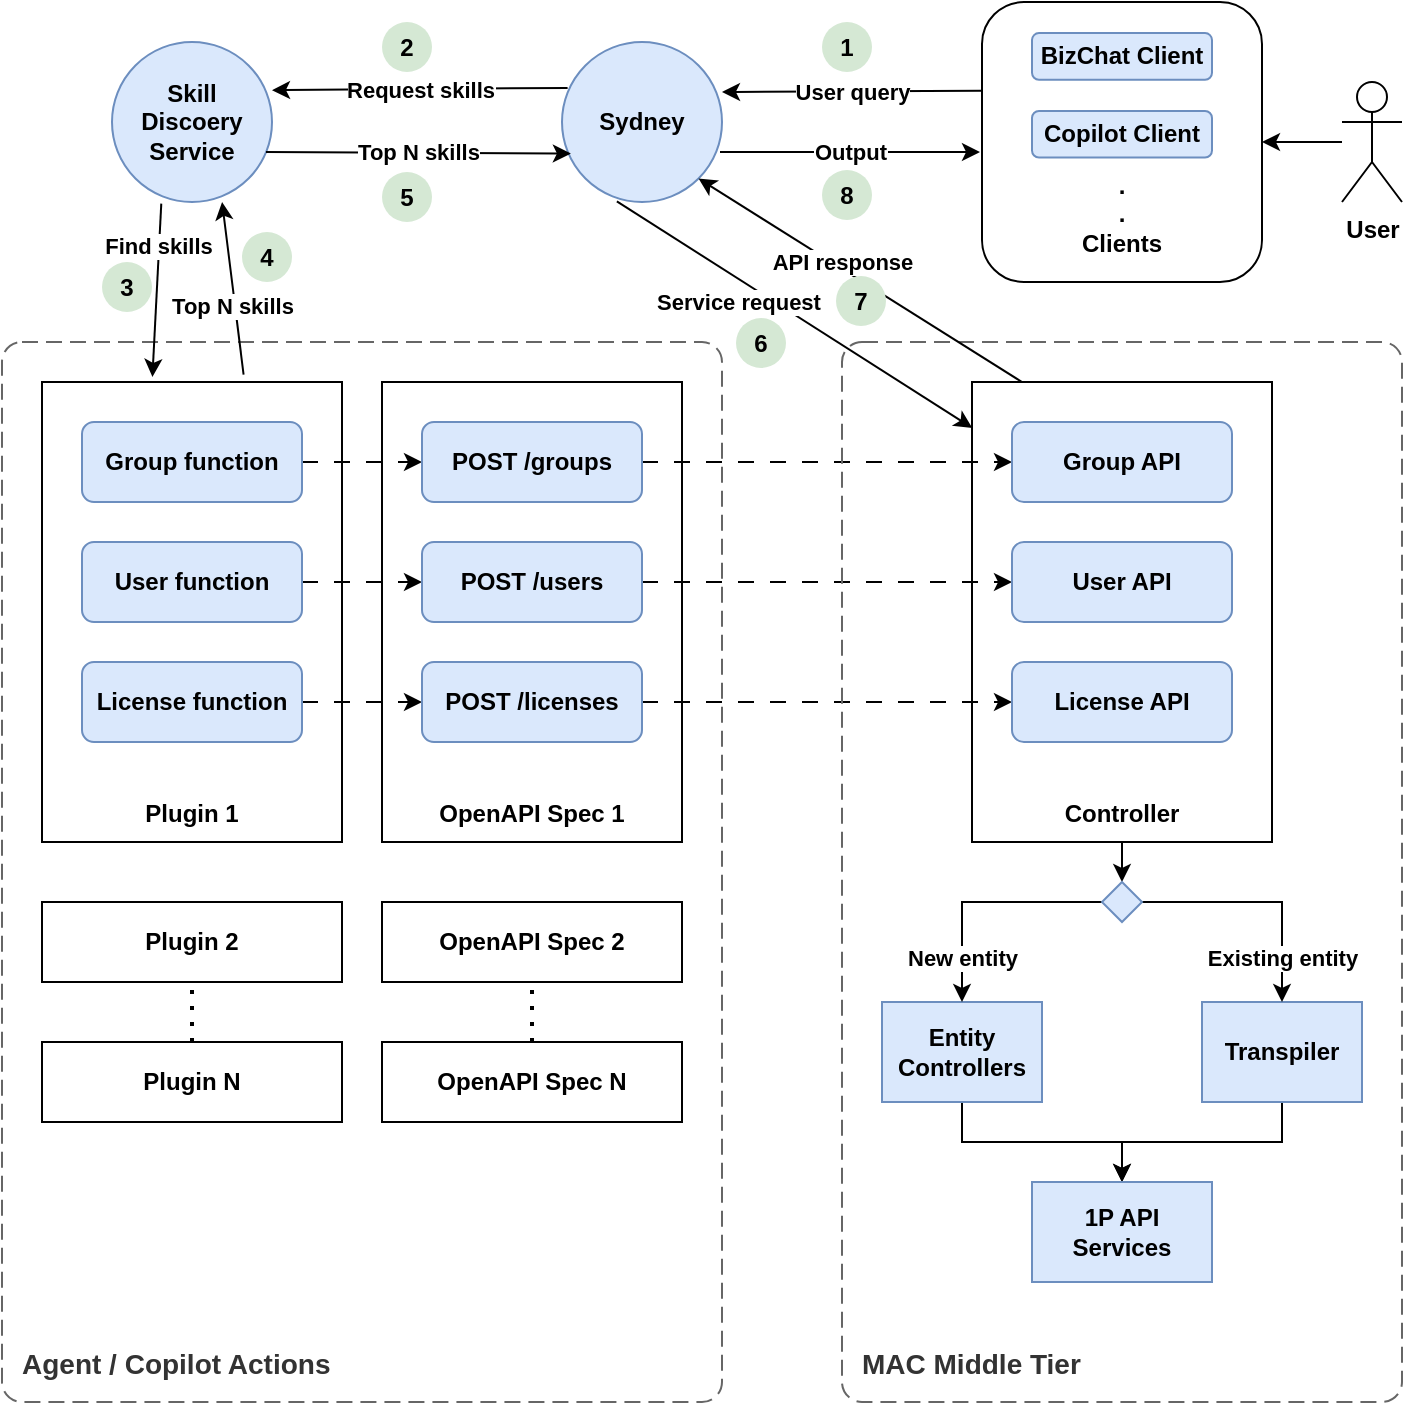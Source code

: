 <mxfile version="26.2.14">
  <diagram name="Page-1" id="gsAA_x2AmwMPpX9QK6pI">
    <mxGraphModel dx="1097" dy="787" grid="1" gridSize="10" guides="1" tooltips="1" connect="1" arrows="1" fold="1" page="1" pageScale="1" pageWidth="1100" pageHeight="850" math="0" shadow="0">
      <root>
        <mxCell id="0" />
        <mxCell id="1" parent="0" />
        <mxCell id="VzQWcdHN6KajTlkhCIZY-22" style="edgeStyle=orthogonalEdgeStyle;rounded=0;orthogonalLoop=1;jettySize=auto;html=1;entryX=1;entryY=0.5;entryDx=0;entryDy=0;" edge="1" parent="1" source="Ui89_GNkMSa7xBhE7grA-1" target="VzQWcdHN6KajTlkhCIZY-1">
          <mxGeometry relative="1" as="geometry" />
        </mxCell>
        <mxCell id="Ui89_GNkMSa7xBhE7grA-1" value="User" style="shape=umlActor;verticalLabelPosition=bottom;verticalAlign=top;html=1;outlineConnect=0;fontStyle=1" parent="1" vertex="1">
          <mxGeometry x="750" y="140" width="30" height="60" as="geometry" />
        </mxCell>
        <mxCell id="Ui89_GNkMSa7xBhE7grA-7" value="Sydney" style="ellipse;whiteSpace=wrap;html=1;aspect=fixed;fontStyle=1;fillColor=#dae8fc;strokeColor=#6c8ebf;" parent="1" vertex="1">
          <mxGeometry x="360" y="120" width="80" height="80" as="geometry" />
        </mxCell>
        <object placeholders="1" c4Name="Agent / Copilot Actions" label="&lt;font style=&quot;font-size: 14px&quot;&gt;&lt;b&gt;&lt;div style=&quot;text-align: right&quot;&gt;%c4Name%&lt;/div&gt;&lt;/b&gt;&lt;/font&gt;" id="Ui89_GNkMSa7xBhE7grA-9">
          <mxCell style="rounded=1;fontSize=11;whiteSpace=wrap;html=1;dashed=1;arcSize=20;fillColor=none;strokeColor=#666666;fontColor=#333333;labelBackgroundColor=none;align=left;verticalAlign=bottom;labelBorderColor=none;spacingTop=0;spacing=10;dashPattern=8 4;metaEdit=1;rotatable=0;perimeter=rectanglePerimeter;noLabel=0;labelPadding=0;allowArrows=0;connectable=0;expand=0;recursiveResize=0;editable=1;pointerEvents=0;absoluteArcSize=1;points=[[0.25,0,0],[0.5,0,0],[0.75,0,0],[1,0.25,0],[1,0.5,0],[1,0.75,0],[0.75,1,0],[0.5,1,0],[0.25,1,0],[0,0.75,0],[0,0.5,0],[0,0.25,0]];" parent="1" vertex="1">
            <mxGeometry x="80" y="270" width="360" height="530" as="geometry" />
          </mxCell>
        </object>
        <mxCell id="Ui89_GNkMSa7xBhE7grA-10" value="&lt;div&gt;&lt;br&gt;&lt;/div&gt;&lt;div&gt;&lt;br&gt;&lt;/div&gt;&lt;div&gt;&lt;br&gt;&lt;/div&gt;&lt;div&gt;&lt;br&gt;&lt;/div&gt;&lt;div&gt;&lt;br&gt;&lt;/div&gt;&lt;div&gt;&lt;br&gt;&lt;/div&gt;&lt;div&gt;&lt;br&gt;&lt;/div&gt;&lt;div&gt;&lt;br&gt;&lt;/div&gt;&lt;div&gt;&lt;br&gt;&lt;/div&gt;&lt;div&gt;&lt;br&gt;&lt;/div&gt;&lt;div&gt;&lt;br&gt;&lt;/div&gt;&lt;div&gt;&lt;br&gt;&lt;/div&gt;&lt;div&gt;&lt;br&gt;&lt;/div&gt;&lt;div&gt;&lt;br&gt;&lt;/div&gt;&lt;b&gt;Plugin 1&lt;/b&gt;" style="rounded=0;whiteSpace=wrap;html=1;" parent="1" vertex="1">
          <mxGeometry x="100" y="290" width="150" height="230" as="geometry" />
        </mxCell>
        <mxCell id="Ui89_GNkMSa7xBhE7grA-11" value="&lt;b&gt;Plugin 2&lt;/b&gt;" style="rounded=0;whiteSpace=wrap;html=1;" parent="1" vertex="1">
          <mxGeometry x="100" y="550" width="150" height="40" as="geometry" />
        </mxCell>
        <mxCell id="Ui89_GNkMSa7xBhE7grA-12" value="&lt;b&gt;Plugin N&lt;/b&gt;" style="rounded=0;whiteSpace=wrap;html=1;" parent="1" vertex="1">
          <mxGeometry x="100" y="620" width="150" height="40" as="geometry" />
        </mxCell>
        <mxCell id="Ui89_GNkMSa7xBhE7grA-13" value="" style="endArrow=none;dashed=1;html=1;dashPattern=1 3;strokeWidth=2;rounded=0;entryX=0.5;entryY=1;entryDx=0;entryDy=0;exitX=0.5;exitY=0;exitDx=0;exitDy=0;" parent="1" source="Ui89_GNkMSa7xBhE7grA-12" target="Ui89_GNkMSa7xBhE7grA-11" edge="1">
          <mxGeometry width="50" height="50" relative="1" as="geometry">
            <mxPoint x="190" y="620" as="sourcePoint" />
            <mxPoint x="470" y="490" as="targetPoint" />
          </mxGeometry>
        </mxCell>
        <mxCell id="Ui89_GNkMSa7xBhE7grA-21" value="&lt;div&gt;&lt;br&gt;&lt;/div&gt;&lt;div&gt;&lt;br&gt;&lt;/div&gt;&lt;div&gt;&lt;br&gt;&lt;/div&gt;&lt;div&gt;&lt;br&gt;&lt;/div&gt;&lt;div&gt;&lt;br&gt;&lt;/div&gt;&lt;div&gt;&lt;br&gt;&lt;/div&gt;&lt;div&gt;&lt;br&gt;&lt;/div&gt;&lt;div&gt;&lt;br&gt;&lt;/div&gt;&lt;div&gt;&lt;br&gt;&lt;/div&gt;&lt;div&gt;&lt;br&gt;&lt;/div&gt;&lt;div&gt;&lt;br&gt;&lt;/div&gt;&lt;div&gt;&lt;br&gt;&lt;/div&gt;&lt;div&gt;&lt;br&gt;&lt;/div&gt;&lt;div&gt;&lt;br&gt;&lt;/div&gt;&lt;b&gt;OpenAPI Spec 1&lt;/b&gt;" style="rounded=0;whiteSpace=wrap;html=1;" parent="1" vertex="1">
          <mxGeometry x="270" y="290" width="150" height="230" as="geometry" />
        </mxCell>
        <mxCell id="VzQWcdHN6KajTlkhCIZY-28" style="edgeStyle=orthogonalEdgeStyle;rounded=0;orthogonalLoop=1;jettySize=auto;html=1;entryX=0;entryY=0.5;entryDx=0;entryDy=0;dashed=1;dashPattern=8 8;" edge="1" parent="1" source="Ui89_GNkMSa7xBhE7grA-14" target="Ui89_GNkMSa7xBhE7grA-25">
          <mxGeometry relative="1" as="geometry" />
        </mxCell>
        <mxCell id="Ui89_GNkMSa7xBhE7grA-14" value="&lt;b&gt;Group function&lt;/b&gt;" style="rounded=1;whiteSpace=wrap;html=1;fillColor=#dae8fc;strokeColor=#6c8ebf;" parent="1" vertex="1">
          <mxGeometry x="120" y="310" width="110" height="40" as="geometry" />
        </mxCell>
        <mxCell id="VzQWcdHN6KajTlkhCIZY-30" style="edgeStyle=orthogonalEdgeStyle;rounded=0;orthogonalLoop=1;jettySize=auto;html=1;entryX=0;entryY=0.5;entryDx=0;entryDy=0;dashed=1;dashPattern=8 8;" edge="1" parent="1" source="Ui89_GNkMSa7xBhE7grA-15" target="Ui89_GNkMSa7xBhE7grA-26">
          <mxGeometry relative="1" as="geometry" />
        </mxCell>
        <mxCell id="Ui89_GNkMSa7xBhE7grA-15" value="&lt;b&gt;License function&lt;/b&gt;" style="rounded=1;whiteSpace=wrap;html=1;fillColor=#dae8fc;strokeColor=#6c8ebf;" parent="1" vertex="1">
          <mxGeometry x="120" y="430" width="110" height="40" as="geometry" />
        </mxCell>
        <mxCell id="VzQWcdHN6KajTlkhCIZY-29" style="edgeStyle=orthogonalEdgeStyle;rounded=0;orthogonalLoop=1;jettySize=auto;html=1;entryX=0;entryY=0.5;entryDx=0;entryDy=0;dashed=1;dashPattern=8 8;" edge="1" parent="1" source="Ui89_GNkMSa7xBhE7grA-16" target="Ui89_GNkMSa7xBhE7grA-27">
          <mxGeometry relative="1" as="geometry" />
        </mxCell>
        <mxCell id="Ui89_GNkMSa7xBhE7grA-16" value="&lt;b&gt;User function&lt;/b&gt;" style="rounded=1;whiteSpace=wrap;html=1;fillColor=#dae8fc;strokeColor=#6c8ebf;" parent="1" vertex="1">
          <mxGeometry x="120" y="370" width="110" height="40" as="geometry" />
        </mxCell>
        <mxCell id="Ui89_GNkMSa7xBhE7grA-18" value="&lt;div&gt;Skill Discoery Service&lt;/div&gt;" style="ellipse;whiteSpace=wrap;html=1;aspect=fixed;fontStyle=1;fillColor=#dae8fc;strokeColor=#6c8ebf;" parent="1" vertex="1">
          <mxGeometry x="135" y="120" width="80" height="80" as="geometry" />
        </mxCell>
        <mxCell id="Ui89_GNkMSa7xBhE7grA-22" value="&lt;b&gt;OpenAPI Spec 2&lt;/b&gt;" style="rounded=0;whiteSpace=wrap;html=1;" parent="1" vertex="1">
          <mxGeometry x="270" y="550" width="150" height="40" as="geometry" />
        </mxCell>
        <mxCell id="Ui89_GNkMSa7xBhE7grA-23" value="&lt;b&gt;OpenAPI Spec N&lt;/b&gt;" style="rounded=0;whiteSpace=wrap;html=1;" parent="1" vertex="1">
          <mxGeometry x="270" y="620" width="150" height="40" as="geometry" />
        </mxCell>
        <mxCell id="Ui89_GNkMSa7xBhE7grA-30" value="&lt;div&gt;&lt;br&gt;&lt;/div&gt;&lt;div&gt;&lt;br&gt;&lt;/div&gt;&lt;div&gt;&lt;br&gt;&lt;/div&gt;&lt;div&gt;&lt;br&gt;&lt;/div&gt;&lt;div&gt;&lt;br&gt;&lt;/div&gt;&lt;div&gt;&lt;br&gt;&lt;/div&gt;&lt;div&gt;&lt;br&gt;&lt;/div&gt;&lt;div&gt;&lt;br&gt;&lt;/div&gt;&lt;div&gt;&lt;br&gt;&lt;/div&gt;&lt;div&gt;&lt;br&gt;&lt;/div&gt;&lt;div&gt;&lt;br&gt;&lt;/div&gt;&lt;div&gt;&lt;br&gt;&lt;/div&gt;&lt;div&gt;&lt;br&gt;&lt;/div&gt;&lt;div&gt;&lt;br&gt;&lt;/div&gt;&lt;b&gt;Controller&lt;/b&gt;" style="rounded=0;whiteSpace=wrap;html=1;" parent="1" vertex="1">
          <mxGeometry x="565" y="290" width="150" height="230" as="geometry" />
        </mxCell>
        <mxCell id="Ui89_GNkMSa7xBhE7grA-24" value="" style="endArrow=none;dashed=1;html=1;dashPattern=1 3;strokeWidth=2;rounded=0;entryX=0.5;entryY=1;entryDx=0;entryDy=0;exitX=0.5;exitY=0;exitDx=0;exitDy=0;" parent="1" source="Ui89_GNkMSa7xBhE7grA-23" target="Ui89_GNkMSa7xBhE7grA-22" edge="1">
          <mxGeometry width="50" height="50" relative="1" as="geometry">
            <mxPoint x="420" y="620" as="sourcePoint" />
            <mxPoint x="700" y="490" as="targetPoint" />
          </mxGeometry>
        </mxCell>
        <mxCell id="VzQWcdHN6KajTlkhCIZY-31" style="edgeStyle=orthogonalEdgeStyle;rounded=0;orthogonalLoop=1;jettySize=auto;html=1;entryX=0;entryY=0.5;entryDx=0;entryDy=0;dashed=1;dashPattern=8 8;" edge="1" parent="1" source="Ui89_GNkMSa7xBhE7grA-25" target="Ui89_GNkMSa7xBhE7grA-31">
          <mxGeometry relative="1" as="geometry" />
        </mxCell>
        <mxCell id="Ui89_GNkMSa7xBhE7grA-25" value="&lt;b&gt;POST /groups&lt;/b&gt;" style="rounded=1;whiteSpace=wrap;html=1;fillColor=#dae8fc;strokeColor=#6c8ebf;" parent="1" vertex="1">
          <mxGeometry x="290" y="310" width="110" height="40" as="geometry" />
        </mxCell>
        <mxCell id="VzQWcdHN6KajTlkhCIZY-33" style="edgeStyle=orthogonalEdgeStyle;rounded=0;orthogonalLoop=1;jettySize=auto;html=1;entryX=0;entryY=0.5;entryDx=0;entryDy=0;dashed=1;dashPattern=8 8;" edge="1" parent="1" source="Ui89_GNkMSa7xBhE7grA-26" target="Ui89_GNkMSa7xBhE7grA-32">
          <mxGeometry relative="1" as="geometry" />
        </mxCell>
        <mxCell id="Ui89_GNkMSa7xBhE7grA-26" value="&lt;b&gt;POST /licenses&lt;/b&gt;" style="rounded=1;whiteSpace=wrap;html=1;fillColor=#dae8fc;strokeColor=#6c8ebf;" parent="1" vertex="1">
          <mxGeometry x="290" y="430" width="110" height="40" as="geometry" />
        </mxCell>
        <mxCell id="VzQWcdHN6KajTlkhCIZY-32" style="edgeStyle=orthogonalEdgeStyle;rounded=0;orthogonalLoop=1;jettySize=auto;html=1;entryX=0;entryY=0.5;entryDx=0;entryDy=0;dashed=1;dashPattern=8 8;" edge="1" parent="1" source="Ui89_GNkMSa7xBhE7grA-27" target="Ui89_GNkMSa7xBhE7grA-33">
          <mxGeometry relative="1" as="geometry" />
        </mxCell>
        <mxCell id="Ui89_GNkMSa7xBhE7grA-27" value="&lt;b&gt;POST /users&lt;/b&gt;" style="rounded=1;whiteSpace=wrap;html=1;fillColor=#dae8fc;strokeColor=#6c8ebf;" parent="1" vertex="1">
          <mxGeometry x="290" y="370" width="110" height="40" as="geometry" />
        </mxCell>
        <object placeholders="1" c4Name="MAC Middle Tier" label="&lt;font style=&quot;font-size: 14px&quot;&gt;&lt;b&gt;&lt;div style=&quot;text-align: right&quot;&gt;%c4Name%&lt;/div&gt;&lt;/b&gt;&lt;/font&gt;" id="Ui89_GNkMSa7xBhE7grA-28">
          <mxCell style="rounded=1;fontSize=11;whiteSpace=wrap;html=1;dashed=1;arcSize=20;fillColor=none;strokeColor=#666666;fontColor=#333333;labelBackgroundColor=none;align=left;verticalAlign=bottom;labelBorderColor=none;spacingTop=0;spacing=10;dashPattern=8 4;metaEdit=1;rotatable=0;perimeter=rectanglePerimeter;noLabel=0;labelPadding=0;allowArrows=0;connectable=0;expand=0;recursiveResize=0;editable=1;pointerEvents=0;absoluteArcSize=1;points=[[0.25,0,0],[0.5,0,0],[0.75,0,0],[1,0.25,0],[1,0.5,0],[1,0.75,0],[0.75,1,0],[0.5,1,0],[0.25,1,0],[0,0.75,0],[0,0.5,0],[0,0.25,0]];" parent="1" vertex="1">
            <mxGeometry x="500" y="270" width="280" height="530" as="geometry" />
          </mxCell>
        </object>
        <mxCell id="Ui89_GNkMSa7xBhE7grA-29" style="edgeStyle=orthogonalEdgeStyle;rounded=0;orthogonalLoop=1;jettySize=auto;html=1;exitX=0.5;exitY=1;exitDx=0;exitDy=0;entryX=0.5;entryY=0;entryDx=0;entryDy=0;" parent="1" source="Ui89_GNkMSa7xBhE7grA-30" target="Ui89_GNkMSa7xBhE7grA-41" edge="1">
          <mxGeometry relative="1" as="geometry" />
        </mxCell>
        <mxCell id="Ui89_GNkMSa7xBhE7grA-31" value="&lt;b&gt;Group API&lt;/b&gt;" style="rounded=1;whiteSpace=wrap;html=1;fillColor=#dae8fc;strokeColor=#6c8ebf;" parent="1" vertex="1">
          <mxGeometry x="585" y="310" width="110" height="40" as="geometry" />
        </mxCell>
        <mxCell id="Ui89_GNkMSa7xBhE7grA-32" value="&lt;b&gt;License API&lt;/b&gt;" style="rounded=1;whiteSpace=wrap;html=1;fillColor=#dae8fc;strokeColor=#6c8ebf;" parent="1" vertex="1">
          <mxGeometry x="585" y="430" width="110" height="40" as="geometry" />
        </mxCell>
        <mxCell id="Ui89_GNkMSa7xBhE7grA-33" value="&lt;b&gt;User API&lt;/b&gt;" style="rounded=1;whiteSpace=wrap;html=1;fillColor=#dae8fc;strokeColor=#6c8ebf;" parent="1" vertex="1">
          <mxGeometry x="585" y="370" width="110" height="40" as="geometry" />
        </mxCell>
        <mxCell id="Ui89_GNkMSa7xBhE7grA-34" value="" style="edgeStyle=orthogonalEdgeStyle;rounded=0;orthogonalLoop=1;jettySize=auto;html=1;" parent="1" source="Ui89_GNkMSa7xBhE7grA-35" target="Ui89_GNkMSa7xBhE7grA-38" edge="1">
          <mxGeometry relative="1" as="geometry" />
        </mxCell>
        <mxCell id="Ui89_GNkMSa7xBhE7grA-35" value="&lt;div&gt;&lt;b style=&quot;background-color: transparent; color: light-dark(rgb(0, 0, 0), rgb(255, 255, 255));&quot;&gt;Entity Controllers&lt;/b&gt;&lt;/div&gt;" style="rounded=0;whiteSpace=wrap;html=1;fillColor=#dae8fc;strokeColor=#6c8ebf;" parent="1" vertex="1">
          <mxGeometry x="520" y="600" width="80" height="50" as="geometry" />
        </mxCell>
        <mxCell id="Ui89_GNkMSa7xBhE7grA-36" value="" style="edgeStyle=orthogonalEdgeStyle;rounded=0;orthogonalLoop=1;jettySize=auto;html=1;" parent="1" source="Ui89_GNkMSa7xBhE7grA-37" target="Ui89_GNkMSa7xBhE7grA-38" edge="1">
          <mxGeometry relative="1" as="geometry" />
        </mxCell>
        <mxCell id="Ui89_GNkMSa7xBhE7grA-37" value="&lt;div&gt;&lt;b style=&quot;background-color: transparent; color: light-dark(rgb(0, 0, 0), rgb(255, 255, 255));&quot;&gt;Transpiler&lt;/b&gt;&lt;/div&gt;" style="rounded=0;whiteSpace=wrap;html=1;fillColor=#dae8fc;strokeColor=#6c8ebf;" parent="1" vertex="1">
          <mxGeometry x="680" y="600" width="80" height="50" as="geometry" />
        </mxCell>
        <mxCell id="Ui89_GNkMSa7xBhE7grA-38" value="&lt;div&gt;&lt;b style=&quot;background-color: transparent; color: light-dark(rgb(0, 0, 0), rgb(255, 255, 255));&quot;&gt;1P API Services&lt;/b&gt;&lt;/div&gt;" style="rounded=0;whiteSpace=wrap;html=1;fillColor=#dae8fc;strokeColor=#6c8ebf;" parent="1" vertex="1">
          <mxGeometry x="595" y="690" width="90" height="50" as="geometry" />
        </mxCell>
        <mxCell id="VzQWcdHN6KajTlkhCIZY-34" value="&lt;b&gt;New entity&lt;/b&gt;" style="edgeStyle=orthogonalEdgeStyle;rounded=0;orthogonalLoop=1;jettySize=auto;html=1;entryX=0.5;entryY=0;entryDx=0;entryDy=0;" edge="1" parent="1" source="Ui89_GNkMSa7xBhE7grA-41" target="Ui89_GNkMSa7xBhE7grA-35">
          <mxGeometry x="0.636" relative="1" as="geometry">
            <mxPoint as="offset" />
          </mxGeometry>
        </mxCell>
        <mxCell id="VzQWcdHN6KajTlkhCIZY-35" value="&lt;b&gt;Existing entity&lt;/b&gt;" style="edgeStyle=orthogonalEdgeStyle;rounded=0;orthogonalLoop=1;jettySize=auto;html=1;exitX=1;exitY=0.5;exitDx=0;exitDy=0;entryX=0.5;entryY=0;entryDx=0;entryDy=0;" edge="1" parent="1" source="Ui89_GNkMSa7xBhE7grA-41" target="Ui89_GNkMSa7xBhE7grA-37">
          <mxGeometry x="0.636" relative="1" as="geometry">
            <mxPoint as="offset" />
          </mxGeometry>
        </mxCell>
        <mxCell id="Ui89_GNkMSa7xBhE7grA-41" value="" style="rhombus;whiteSpace=wrap;html=1;fillColor=#dae8fc;strokeColor=#6c8ebf;" parent="1" vertex="1">
          <mxGeometry x="630" y="540" width="20" height="20" as="geometry" />
        </mxCell>
        <mxCell id="VzQWcdHN6KajTlkhCIZY-5" value="" style="group" vertex="1" connectable="0" parent="1">
          <mxGeometry x="540" y="100" width="140" height="155" as="geometry" />
        </mxCell>
        <mxCell id="VzQWcdHN6KajTlkhCIZY-1" value="&lt;div&gt;&lt;b&gt;&lt;br&gt;&lt;/b&gt;&lt;/div&gt;&lt;div&gt;&lt;b&gt;&lt;br&gt;&lt;/b&gt;&lt;/div&gt;&lt;div&gt;&lt;b&gt;&lt;br&gt;&lt;/b&gt;&lt;/div&gt;&lt;div&gt;&lt;b&gt;&lt;br&gt;&lt;/b&gt;&lt;/div&gt;&lt;div&gt;&lt;b&gt;&lt;br&gt;&lt;/b&gt;&lt;/div&gt;&lt;div&gt;&lt;b&gt;.&lt;/b&gt;&lt;/div&gt;&lt;div&gt;&lt;b&gt;.&lt;/b&gt;&lt;/div&gt;&lt;b&gt;Clients&lt;/b&gt;" style="rounded=1;whiteSpace=wrap;html=1;align=center;" vertex="1" parent="VzQWcdHN6KajTlkhCIZY-5">
          <mxGeometry x="30" width="140" height="140" as="geometry" />
        </mxCell>
        <mxCell id="VzQWcdHN6KajTlkhCIZY-2" value="&lt;b&gt;BizChat Client&lt;/b&gt;" style="rounded=1;whiteSpace=wrap;html=1;fillColor=#dae8fc;strokeColor=#6c8ebf;" vertex="1" parent="VzQWcdHN6KajTlkhCIZY-5">
          <mxGeometry x="55" y="15.556" width="90" height="23.333" as="geometry" />
        </mxCell>
        <mxCell id="VzQWcdHN6KajTlkhCIZY-3" value="&lt;b&gt;Copilot Client&lt;/b&gt;" style="rounded=1;whiteSpace=wrap;html=1;fillColor=#dae8fc;strokeColor=#6c8ebf;" vertex="1" parent="VzQWcdHN6KajTlkhCIZY-5">
          <mxGeometry x="55" y="54.444" width="90" height="23.333" as="geometry" />
        </mxCell>
        <mxCell id="VzQWcdHN6KajTlkhCIZY-49" value="&lt;b&gt;User query&lt;/b&gt;" style="endArrow=classic;html=1;rounded=0;exitX=0.038;exitY=0.287;exitDx=0;exitDy=0;exitPerimeter=0;" edge="1" parent="VzQWcdHN6KajTlkhCIZY-5">
          <mxGeometry width="50" height="50" relative="1" as="geometry">
            <mxPoint x="30" y="44.32" as="sourcePoint" />
            <mxPoint x="-100" y="45" as="targetPoint" />
          </mxGeometry>
        </mxCell>
        <mxCell id="VzQWcdHN6KajTlkhCIZY-44" value="&lt;b&gt;Request skills&lt;/b&gt;" style="endArrow=classic;html=1;rounded=0;entryX=1.003;entryY=0.301;entryDx=0;entryDy=0;entryPerimeter=0;exitX=0.038;exitY=0.287;exitDx=0;exitDy=0;exitPerimeter=0;" edge="1" parent="1">
          <mxGeometry width="50" height="50" relative="1" as="geometry">
            <mxPoint x="362.8" y="142.96" as="sourcePoint" />
            <mxPoint x="215.0" y="144.08" as="targetPoint" />
          </mxGeometry>
        </mxCell>
        <mxCell id="VzQWcdHN6KajTlkhCIZY-45" value="&lt;b&gt;Top N skills&lt;/b&gt;" style="endArrow=classic;html=1;rounded=0;exitX=0.989;exitY=0.635;exitDx=0;exitDy=0;exitPerimeter=0;entryX=0.093;entryY=0.76;entryDx=0;entryDy=0;entryPerimeter=0;" edge="1" parent="1">
          <mxGeometry width="50" height="50" relative="1" as="geometry">
            <mxPoint x="212.0" y="175.0" as="sourcePoint" />
            <mxPoint x="364.44" y="175.8" as="targetPoint" />
          </mxGeometry>
        </mxCell>
        <mxCell id="VzQWcdHN6KajTlkhCIZY-46" value="&lt;b&gt;Find skills&lt;/b&gt;" style="endArrow=classic;html=1;rounded=0;exitX=0.308;exitY=1.01;exitDx=0;exitDy=0;exitPerimeter=0;entryX=0.368;entryY=-0.011;entryDx=0;entryDy=0;entryPerimeter=0;" edge="1" parent="1" source="Ui89_GNkMSa7xBhE7grA-18" target="Ui89_GNkMSa7xBhE7grA-10">
          <mxGeometry x="-0.499" y="-1" width="50" height="50" relative="1" as="geometry">
            <mxPoint x="190" y="260" as="sourcePoint" />
            <mxPoint x="167" y="290" as="targetPoint" />
            <mxPoint as="offset" />
          </mxGeometry>
        </mxCell>
        <mxCell id="VzQWcdHN6KajTlkhCIZY-47" value="&lt;b&gt;Top N skills&lt;/b&gt;" style="endArrow=classic;html=1;rounded=0;exitX=0.672;exitY=-0.016;exitDx=0;exitDy=0;exitPerimeter=0;entryX=0.688;entryY=1;entryDx=0;entryDy=0;entryPerimeter=0;" edge="1" parent="1" source="Ui89_GNkMSa7xBhE7grA-10" target="Ui89_GNkMSa7xBhE7grA-18">
          <mxGeometry x="-0.193" y="1" width="50" height="50" relative="1" as="geometry">
            <mxPoint x="177" y="213" as="sourcePoint" />
            <mxPoint x="183" y="202" as="targetPoint" />
            <mxPoint as="offset" />
          </mxGeometry>
        </mxCell>
        <mxCell id="VzQWcdHN6KajTlkhCIZY-48" value="&lt;b&gt;Output&lt;/b&gt;" style="endArrow=classic;html=1;rounded=0;" edge="1" parent="1">
          <mxGeometry width="50" height="50" relative="1" as="geometry">
            <mxPoint x="439" y="175" as="sourcePoint" />
            <mxPoint x="569" y="175" as="targetPoint" />
          </mxGeometry>
        </mxCell>
        <mxCell id="VzQWcdHN6KajTlkhCIZY-50" value="&lt;b&gt;Service request&lt;/b&gt;" style="endArrow=classic;html=1;rounded=0;entryX=0.001;entryY=0.1;entryDx=0;entryDy=0;exitX=0.343;exitY=0.996;exitDx=0;exitDy=0;entryPerimeter=0;exitPerimeter=0;" edge="1" parent="1" source="Ui89_GNkMSa7xBhE7grA-7" target="Ui89_GNkMSa7xBhE7grA-30">
          <mxGeometry x="-0.258" y="-10" width="50" height="50" relative="1" as="geometry">
            <mxPoint x="540" y="490" as="sourcePoint" />
            <mxPoint x="590" y="440" as="targetPoint" />
            <mxPoint as="offset" />
          </mxGeometry>
        </mxCell>
        <mxCell id="VzQWcdHN6KajTlkhCIZY-51" value="&lt;b&gt;API response&lt;/b&gt;" style="endArrow=classic;html=1;rounded=0;entryX=1;entryY=1;entryDx=0;entryDy=0;" edge="1" parent="1" target="Ui89_GNkMSa7xBhE7grA-7">
          <mxGeometry x="0.132" y="-3" width="50" height="50" relative="1" as="geometry">
            <mxPoint x="590" y="290" as="sourcePoint" />
            <mxPoint x="555" y="323" as="targetPoint" />
            <mxPoint as="offset" />
          </mxGeometry>
        </mxCell>
        <mxCell id="VzQWcdHN6KajTlkhCIZY-52" value="1" style="ellipse;whiteSpace=wrap;html=1;aspect=fixed;fillColor=#d5e8d4;strokeColor=none;fontStyle=1" vertex="1" parent="1">
          <mxGeometry x="490" y="110" width="25" height="25" as="geometry" />
        </mxCell>
        <mxCell id="VzQWcdHN6KajTlkhCIZY-53" value="&lt;b&gt;2&lt;/b&gt;" style="ellipse;whiteSpace=wrap;html=1;aspect=fixed;fillColor=#d5e8d4;strokeColor=none;" vertex="1" parent="1">
          <mxGeometry x="270" y="110" width="25" height="25" as="geometry" />
        </mxCell>
        <mxCell id="VzQWcdHN6KajTlkhCIZY-54" value="&lt;b&gt;8&lt;/b&gt;" style="ellipse;whiteSpace=wrap;html=1;aspect=fixed;fillColor=#d5e8d4;strokeColor=none;" vertex="1" parent="1">
          <mxGeometry x="490" y="184" width="25" height="25" as="geometry" />
        </mxCell>
        <mxCell id="VzQWcdHN6KajTlkhCIZY-56" value="6" style="ellipse;whiteSpace=wrap;html=1;aspect=fixed;fillColor=#d5e8d4;strokeColor=none;fontStyle=1" vertex="1" parent="1">
          <mxGeometry x="447" y="258" width="25" height="25" as="geometry" />
        </mxCell>
        <mxCell id="VzQWcdHN6KajTlkhCIZY-57" value="5" style="ellipse;whiteSpace=wrap;html=1;aspect=fixed;fillColor=#d5e8d4;strokeColor=none;fontStyle=1" vertex="1" parent="1">
          <mxGeometry x="270" y="185" width="25" height="25" as="geometry" />
        </mxCell>
        <mxCell id="VzQWcdHN6KajTlkhCIZY-58" value="&lt;b&gt;4&lt;/b&gt;" style="ellipse;whiteSpace=wrap;html=1;aspect=fixed;fillColor=#d5e8d4;strokeColor=none;" vertex="1" parent="1">
          <mxGeometry x="200" y="215" width="25" height="25" as="geometry" />
        </mxCell>
        <mxCell id="VzQWcdHN6KajTlkhCIZY-59" value="3" style="ellipse;whiteSpace=wrap;html=1;aspect=fixed;fillColor=#d5e8d4;strokeColor=none;fontStyle=1" vertex="1" parent="1">
          <mxGeometry x="130" y="230" width="25" height="25" as="geometry" />
        </mxCell>
        <mxCell id="VzQWcdHN6KajTlkhCIZY-55" value="&lt;b&gt;7&lt;/b&gt;" style="ellipse;whiteSpace=wrap;html=1;aspect=fixed;fillColor=#d5e8d4;strokeColor=none;" vertex="1" parent="1">
          <mxGeometry x="497" y="237" width="25" height="25" as="geometry" />
        </mxCell>
      </root>
    </mxGraphModel>
  </diagram>
</mxfile>
